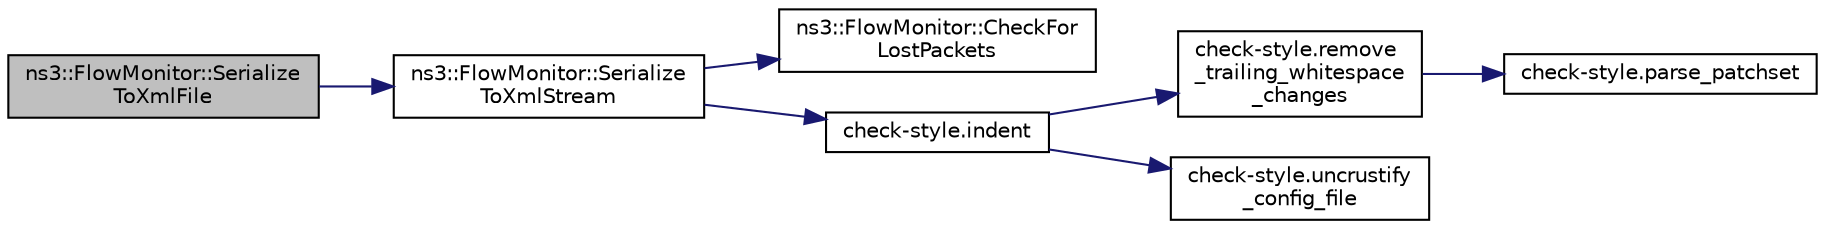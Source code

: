 digraph "ns3::FlowMonitor::SerializeToXmlFile"
{
 // LATEX_PDF_SIZE
  edge [fontname="Helvetica",fontsize="10",labelfontname="Helvetica",labelfontsize="10"];
  node [fontname="Helvetica",fontsize="10",shape=record];
  rankdir="LR";
  Node1 [label="ns3::FlowMonitor::Serialize\lToXmlFile",height=0.2,width=0.4,color="black", fillcolor="grey75", style="filled", fontcolor="black",tooltip="Same as SerializeToXmlStream, but writes to a file instead."];
  Node1 -> Node2 [color="midnightblue",fontsize="10",style="solid",fontname="Helvetica"];
  Node2 [label="ns3::FlowMonitor::Serialize\lToXmlStream",height=0.2,width=0.4,color="black", fillcolor="white", style="filled",URL="$classns3_1_1_flow_monitor.html#ad710bde80a3f6a74c649df72200a0566",tooltip="Serializes the results to an std::ostream in XML format."];
  Node2 -> Node3 [color="midnightblue",fontsize="10",style="solid",fontname="Helvetica"];
  Node3 [label="ns3::FlowMonitor::CheckFor\lLostPackets",height=0.2,width=0.4,color="black", fillcolor="white", style="filled",URL="$classns3_1_1_flow_monitor.html#a278237eb8464a95047b23144b90eb264",tooltip="Check right now for packets that appear to be lost."];
  Node2 -> Node4 [color="midnightblue",fontsize="10",style="solid",fontname="Helvetica"];
  Node4 [label="check-style.indent",height=0.2,width=0.4,color="black", fillcolor="white", style="filled",URL="$namespacecheck-style.html#a2d6f9f432f34c4705db87ddfcb13405e",tooltip=" "];
  Node4 -> Node5 [color="midnightblue",fontsize="10",style="solid",fontname="Helvetica"];
  Node5 [label="check-style.remove\l_trailing_whitespace\l_changes",height=0.2,width=0.4,color="black", fillcolor="white", style="filled",URL="$namespacecheck-style.html#a2c3b5d33c0b17e299351caf642937eb3",tooltip=" "];
  Node5 -> Node6 [color="midnightblue",fontsize="10",style="solid",fontname="Helvetica"];
  Node6 [label="check-style.parse_patchset",height=0.2,width=0.4,color="black", fillcolor="white", style="filled",URL="$namespacecheck-style.html#a00ffe9f6b7678b83b1f89d171b30b89e",tooltip=" "];
  Node4 -> Node7 [color="midnightblue",fontsize="10",style="solid",fontname="Helvetica"];
  Node7 [label="check-style.uncrustify\l_config_file",height=0.2,width=0.4,color="black", fillcolor="white", style="filled",URL="$namespacecheck-style.html#a290307e84894e2842fa75b203b2c2e67",tooltip=" "];
}

